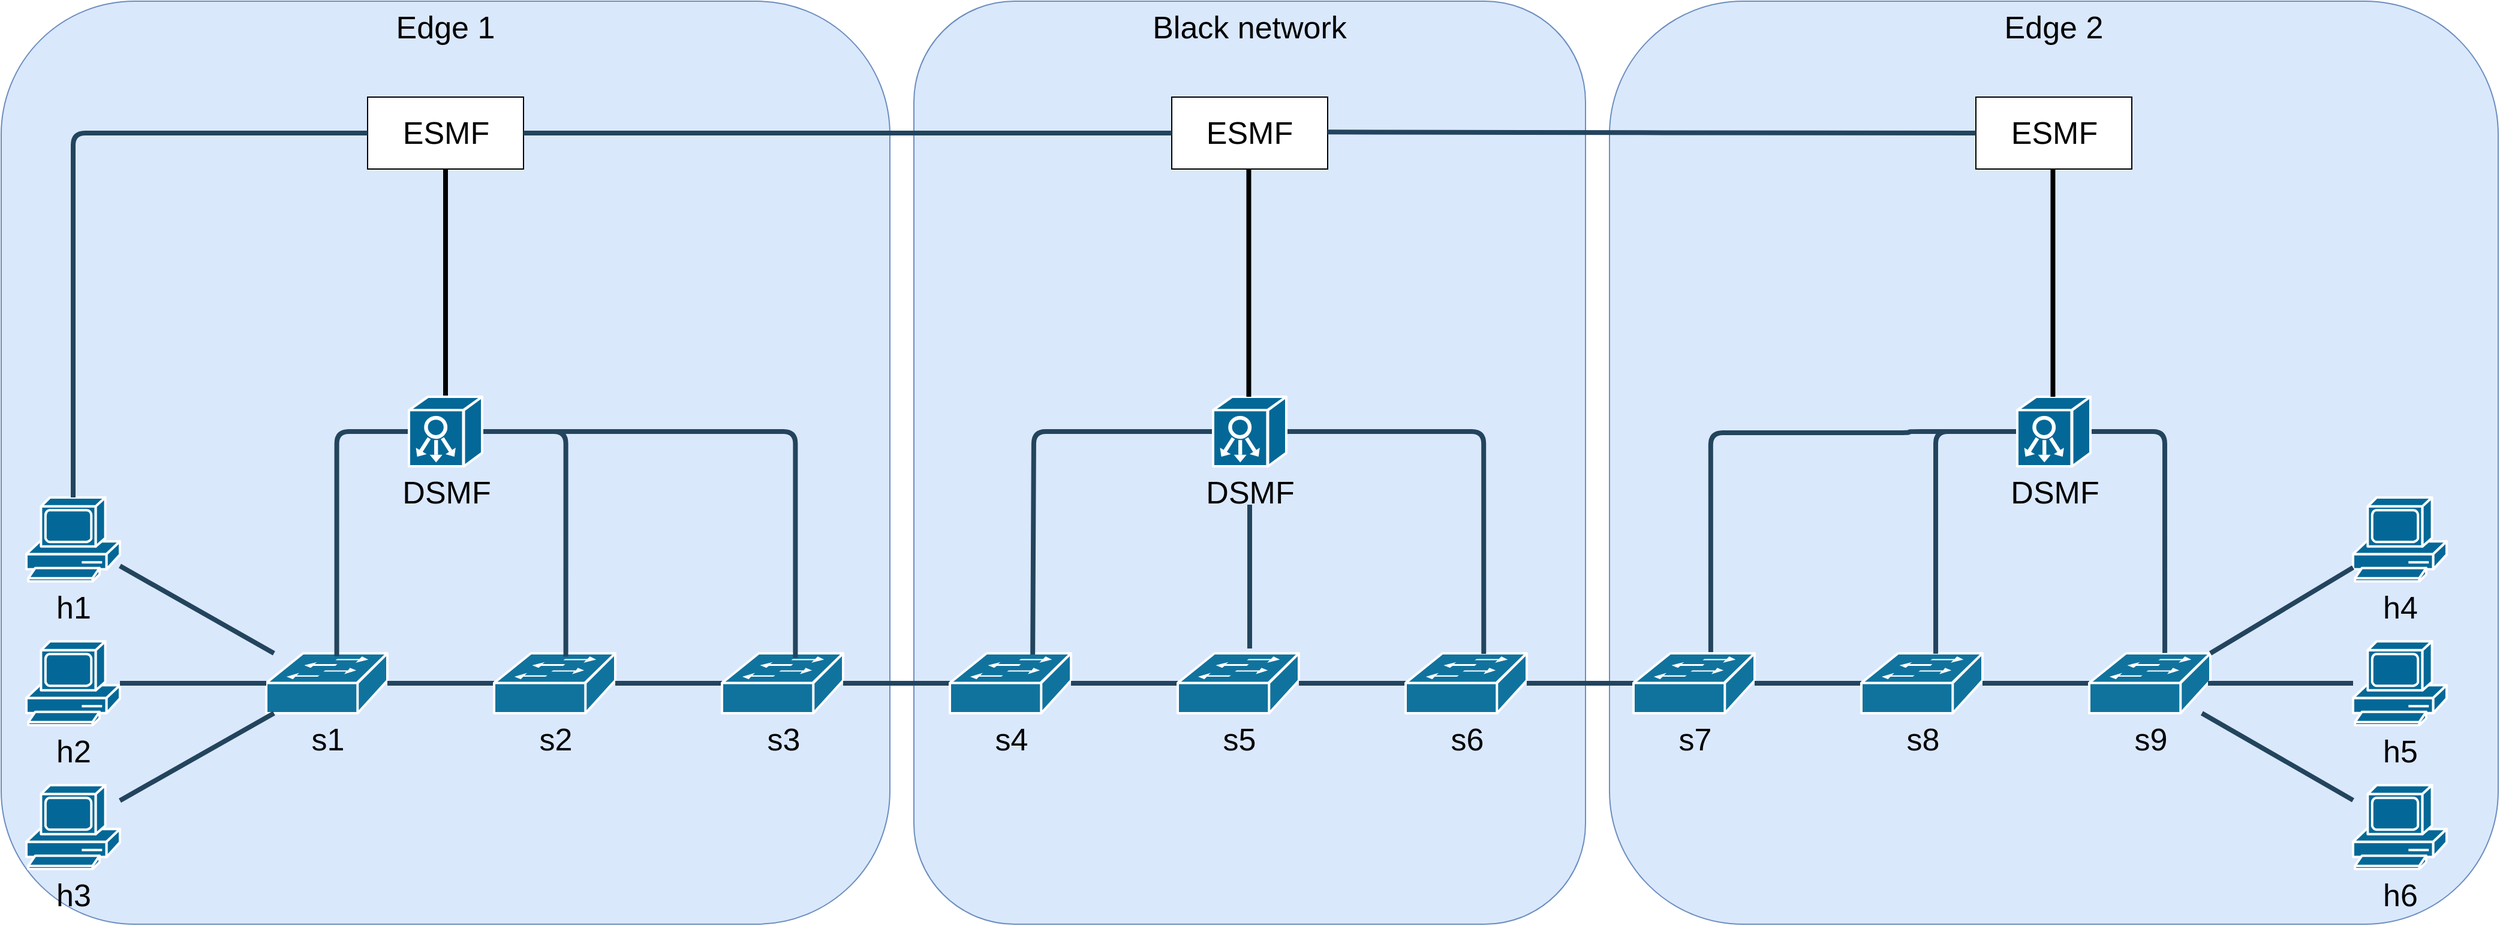 <mxfile version="21.2.9" type="github">
  <diagram id="6a731a19-8d31-9384-78a2-239565b7b9f0" name="Page-1">
    <mxGraphModel dx="3138" dy="1706" grid="1" gridSize="10" guides="1" tooltips="1" connect="1" arrows="1" fold="1" page="1" pageScale="1" pageWidth="827" pageHeight="1169" background="none" math="0" shadow="0">
      <root>
        <mxCell id="0" />
        <mxCell id="1" parent="0" />
        <mxCell id="eoMGSKBOUgeIE6Lk5qr4-2287" value="Edge 2" style="rounded=1;whiteSpace=wrap;html=1;fillColor=#dae8fc;strokeColor=#6c8ebf;fontSize=26;verticalAlign=top;" parent="1" vertex="1">
          <mxGeometry x="1541" y="180" width="741" height="770" as="geometry" />
        </mxCell>
        <mxCell id="eoMGSKBOUgeIE6Lk5qr4-2288" value="Black network" style="rounded=1;whiteSpace=wrap;html=1;fillColor=#dae8fc;strokeColor=#6c8ebf;fontSize=26;verticalAlign=top;" parent="1" vertex="1">
          <mxGeometry x="961" y="180" width="560" height="770" as="geometry" />
        </mxCell>
        <mxCell id="eoMGSKBOUgeIE6Lk5qr4-2286" value="&lt;font style=&quot;font-size: 26px;&quot;&gt;Edge 1&lt;br&gt;&lt;/font&gt;" style="rounded=1;whiteSpace=wrap;html=1;fillColor=#dae8fc;strokeColor=#6c8ebf;verticalAlign=top;" parent="1" vertex="1">
          <mxGeometry x="200" y="180" width="741" height="770" as="geometry" />
        </mxCell>
        <mxCell id="2114" value="&lt;font color=&quot;#000000&quot;&gt;s1&lt;/font&gt;" style="shape=mxgraph.cisco.switches.workgroup_switch;html=1;dashed=0;fillColor=#10739E;strokeColor=#ffffff;strokeWidth=2;verticalLabelPosition=bottom;verticalAlign=top;fontFamily=Helvetica;fontSize=26;fontColor=#FFB366" parent="1" vertex="1">
          <mxGeometry x="421" y="724" width="101" height="50" as="geometry" />
        </mxCell>
        <mxCell id="2172" style="edgeStyle=none;rounded=1;html=1;strokeColor=#23445D;endArrow=none;endFill=0;strokeWidth=4" parent="1" target="2114" edge="1">
          <mxGeometry relative="1" as="geometry">
            <mxPoint x="611" y="749" as="sourcePoint" />
          </mxGeometry>
        </mxCell>
        <mxCell id="eoMGSKBOUgeIE6Lk5qr4-2258" value="s2" style="shape=mxgraph.cisco.switches.workgroup_switch;html=1;dashed=0;fillColor=#10739E;strokeColor=#ffffff;strokeWidth=2;verticalLabelPosition=bottom;verticalAlign=top;fontFamily=Helvetica;fontSize=26;fontColor=#000000;" parent="1" vertex="1">
          <mxGeometry x="611" y="724" width="101" height="50" as="geometry" />
        </mxCell>
        <mxCell id="eoMGSKBOUgeIE6Lk5qr4-2259" style="edgeStyle=none;rounded=1;html=1;strokeColor=#23445D;endArrow=none;endFill=0;strokeWidth=4" parent="1" target="eoMGSKBOUgeIE6Lk5qr4-2258" edge="1">
          <mxGeometry relative="1" as="geometry">
            <mxPoint x="801" y="749" as="sourcePoint" />
          </mxGeometry>
        </mxCell>
        <mxCell id="eoMGSKBOUgeIE6Lk5qr4-2260" value="s3" style="shape=mxgraph.cisco.switches.workgroup_switch;html=1;dashed=0;fillColor=#10739E;strokeColor=#ffffff;strokeWidth=2;verticalLabelPosition=bottom;verticalAlign=top;fontFamily=Helvetica;fontSize=26;fontColor=#000000;" parent="1" vertex="1">
          <mxGeometry x="801" y="724" width="101" height="50" as="geometry" />
        </mxCell>
        <mxCell id="eoMGSKBOUgeIE6Lk5qr4-2261" style="edgeStyle=none;rounded=1;html=1;strokeColor=#23445D;endArrow=none;endFill=0;strokeWidth=4" parent="1" target="eoMGSKBOUgeIE6Lk5qr4-2260" edge="1">
          <mxGeometry relative="1" as="geometry">
            <mxPoint x="991" y="749" as="sourcePoint" />
          </mxGeometry>
        </mxCell>
        <mxCell id="eoMGSKBOUgeIE6Lk5qr4-2262" value="s4" style="shape=mxgraph.cisco.switches.workgroup_switch;html=1;dashed=0;fillColor=#10739E;strokeColor=#ffffff;strokeWidth=2;verticalLabelPosition=bottom;verticalAlign=top;fontFamily=Helvetica;fontSize=26;fontColor=#000000;" parent="1" vertex="1">
          <mxGeometry x="991" y="724" width="101" height="50" as="geometry" />
        </mxCell>
        <mxCell id="eoMGSKBOUgeIE6Lk5qr4-2263" style="edgeStyle=none;rounded=1;html=1;strokeColor=#23445D;endArrow=none;endFill=0;strokeWidth=4" parent="1" target="eoMGSKBOUgeIE6Lk5qr4-2262" edge="1">
          <mxGeometry relative="1" as="geometry">
            <mxPoint x="1181" y="749" as="sourcePoint" />
          </mxGeometry>
        </mxCell>
        <mxCell id="eoMGSKBOUgeIE6Lk5qr4-2264" value="s5" style="shape=mxgraph.cisco.switches.workgroup_switch;html=1;dashed=0;fillColor=#10739E;strokeColor=#ffffff;strokeWidth=2;verticalLabelPosition=bottom;verticalAlign=top;fontFamily=Helvetica;fontSize=26;fontColor=#000000;" parent="1" vertex="1">
          <mxGeometry x="1181" y="724" width="101" height="50" as="geometry" />
        </mxCell>
        <mxCell id="eoMGSKBOUgeIE6Lk5qr4-2265" style="edgeStyle=none;rounded=1;html=1;strokeColor=#23445D;endArrow=none;endFill=0;strokeWidth=4" parent="1" target="eoMGSKBOUgeIE6Lk5qr4-2264" edge="1">
          <mxGeometry relative="1" as="geometry">
            <mxPoint x="1371" y="749" as="sourcePoint" />
          </mxGeometry>
        </mxCell>
        <mxCell id="eoMGSKBOUgeIE6Lk5qr4-2266" value="s6" style="shape=mxgraph.cisco.switches.workgroup_switch;html=1;dashed=0;fillColor=#10739E;strokeColor=#ffffff;strokeWidth=2;verticalLabelPosition=bottom;verticalAlign=top;fontFamily=Helvetica;fontSize=26;fontColor=#000000;" parent="1" vertex="1">
          <mxGeometry x="1371" y="724" width="101" height="50" as="geometry" />
        </mxCell>
        <mxCell id="eoMGSKBOUgeIE6Lk5qr4-2267" style="edgeStyle=none;rounded=1;html=1;strokeColor=#23445D;endArrow=none;endFill=0;strokeWidth=4" parent="1" target="eoMGSKBOUgeIE6Lk5qr4-2266" edge="1">
          <mxGeometry relative="1" as="geometry">
            <mxPoint x="1561" y="749" as="sourcePoint" />
          </mxGeometry>
        </mxCell>
        <mxCell id="eoMGSKBOUgeIE6Lk5qr4-2268" value="s7" style="shape=mxgraph.cisco.switches.workgroup_switch;html=1;dashed=0;fillColor=#10739E;strokeColor=#ffffff;strokeWidth=2;verticalLabelPosition=bottom;verticalAlign=top;fontFamily=Helvetica;fontSize=26;fontColor=#000000;" parent="1" vertex="1">
          <mxGeometry x="1561" y="724" width="101" height="50" as="geometry" />
        </mxCell>
        <mxCell id="eoMGSKBOUgeIE6Lk5qr4-2269" style="edgeStyle=none;rounded=1;html=1;strokeColor=#23445D;endArrow=none;endFill=0;strokeWidth=4" parent="1" target="eoMGSKBOUgeIE6Lk5qr4-2268" edge="1">
          <mxGeometry relative="1" as="geometry">
            <mxPoint x="1751" y="749" as="sourcePoint" />
          </mxGeometry>
        </mxCell>
        <mxCell id="eoMGSKBOUgeIE6Lk5qr4-2270" value="s8" style="shape=mxgraph.cisco.switches.workgroup_switch;html=1;dashed=0;fillColor=#10739E;strokeColor=#ffffff;strokeWidth=2;verticalLabelPosition=bottom;verticalAlign=top;fontFamily=Helvetica;fontSize=26;fontColor=#000000;" parent="1" vertex="1">
          <mxGeometry x="1751" y="724" width="101" height="50" as="geometry" />
        </mxCell>
        <mxCell id="eoMGSKBOUgeIE6Lk5qr4-2271" style="edgeStyle=none;rounded=1;html=1;strokeColor=#23445D;endArrow=none;endFill=0;strokeWidth=4" parent="1" target="eoMGSKBOUgeIE6Lk5qr4-2270" edge="1">
          <mxGeometry relative="1" as="geometry">
            <mxPoint x="1941" y="749" as="sourcePoint" />
          </mxGeometry>
        </mxCell>
        <mxCell id="eoMGSKBOUgeIE6Lk5qr4-2272" value="s9" style="shape=mxgraph.cisco.switches.workgroup_switch;html=1;dashed=0;fillColor=#10739E;strokeColor=#ffffff;strokeWidth=2;verticalLabelPosition=bottom;verticalAlign=top;fontFamily=Helvetica;fontSize=26;fontColor=#000000;" parent="1" vertex="1">
          <mxGeometry x="1941" y="724" width="101" height="50" as="geometry" />
        </mxCell>
        <mxCell id="eoMGSKBOUgeIE6Lk5qr4-2274" value="h1" style="shape=mxgraph.cisco.computers_and_peripherals.pc;sketch=0;html=1;pointerEvents=1;dashed=0;fillColor=#036897;strokeColor=#ffffff;strokeWidth=2;verticalLabelPosition=bottom;verticalAlign=top;align=center;outlineConnect=0;fontColor=#000000;fontSize=26;" parent="1" vertex="1">
          <mxGeometry x="221" y="594" width="78" height="70" as="geometry" />
        </mxCell>
        <mxCell id="eoMGSKBOUgeIE6Lk5qr4-2275" value="h2" style="shape=mxgraph.cisco.computers_and_peripherals.pc;sketch=0;html=1;pointerEvents=1;dashed=0;fillColor=#036897;strokeColor=#ffffff;strokeWidth=2;verticalLabelPosition=bottom;verticalAlign=top;align=center;outlineConnect=0;fontColor=#000000;fontSize=26;" parent="1" vertex="1">
          <mxGeometry x="221" y="714" width="78" height="70" as="geometry" />
        </mxCell>
        <mxCell id="eoMGSKBOUgeIE6Lk5qr4-2276" value="h3" style="shape=mxgraph.cisco.computers_and_peripherals.pc;sketch=0;html=1;pointerEvents=1;dashed=0;fillColor=#036897;strokeColor=#ffffff;strokeWidth=2;verticalLabelPosition=bottom;verticalAlign=top;align=center;outlineConnect=0;fontColor=#000000;fontSize=26;" parent="1" vertex="1">
          <mxGeometry x="221" y="834" width="78" height="70" as="geometry" />
        </mxCell>
        <mxCell id="eoMGSKBOUgeIE6Lk5qr4-2277" style="edgeStyle=none;rounded=1;html=1;strokeColor=#23445D;endArrow=none;endFill=0;strokeWidth=4;exitX=0;exitY=0.5;exitDx=0;exitDy=0;exitPerimeter=0;" parent="1" source="2114" target="eoMGSKBOUgeIE6Lk5qr4-2275" edge="1">
          <mxGeometry relative="1" as="geometry">
            <mxPoint x="421" y="748.5" as="sourcePoint" />
            <mxPoint x="332" y="748.5" as="targetPoint" />
          </mxGeometry>
        </mxCell>
        <mxCell id="eoMGSKBOUgeIE6Lk5qr4-2278" style="edgeStyle=none;rounded=1;html=1;strokeColor=#23445D;endArrow=none;endFill=0;strokeWidth=4" parent="1" source="2114" target="eoMGSKBOUgeIE6Lk5qr4-2274" edge="1">
          <mxGeometry relative="1" as="geometry">
            <mxPoint x="390" y="628.5" as="sourcePoint" />
            <mxPoint x="311" y="644" as="targetPoint" />
          </mxGeometry>
        </mxCell>
        <mxCell id="eoMGSKBOUgeIE6Lk5qr4-2279" style="edgeStyle=none;rounded=1;html=1;strokeColor=#23445D;endArrow=none;endFill=0;strokeWidth=4" parent="1" source="2114" target="eoMGSKBOUgeIE6Lk5qr4-2276" edge="1">
          <mxGeometry relative="1" as="geometry">
            <mxPoint x="641" y="779" as="sourcePoint" />
            <mxPoint x="552" y="779" as="targetPoint" />
          </mxGeometry>
        </mxCell>
        <mxCell id="eoMGSKBOUgeIE6Lk5qr4-2280" value="h4" style="shape=mxgraph.cisco.computers_and_peripherals.pc;sketch=0;html=1;pointerEvents=1;dashed=0;fillColor=#036897;strokeColor=#ffffff;strokeWidth=2;verticalLabelPosition=bottom;verticalAlign=top;align=center;outlineConnect=0;fontColor=#000000;fontSize=26;" parent="1" vertex="1">
          <mxGeometry x="2161" y="594" width="78" height="70" as="geometry" />
        </mxCell>
        <mxCell id="eoMGSKBOUgeIE6Lk5qr4-2281" value="h5" style="shape=mxgraph.cisco.computers_and_peripherals.pc;sketch=0;html=1;pointerEvents=1;dashed=0;fillColor=#036897;strokeColor=#ffffff;strokeWidth=2;verticalLabelPosition=bottom;verticalAlign=top;align=center;outlineConnect=0;fontColor=#000000;fontSize=26;" parent="1" vertex="1">
          <mxGeometry x="2161" y="714" width="78" height="70" as="geometry" />
        </mxCell>
        <mxCell id="eoMGSKBOUgeIE6Lk5qr4-2282" value="h6" style="shape=mxgraph.cisco.computers_and_peripherals.pc;sketch=0;html=1;pointerEvents=1;dashed=0;fillColor=#036897;strokeColor=#ffffff;strokeWidth=2;verticalLabelPosition=bottom;verticalAlign=top;align=center;outlineConnect=0;fontColor=#000000;fontSize=26;" parent="1" vertex="1">
          <mxGeometry x="2161" y="834" width="78" height="70" as="geometry" />
        </mxCell>
        <mxCell id="eoMGSKBOUgeIE6Lk5qr4-2283" style="edgeStyle=none;rounded=1;html=1;strokeColor=#23445D;endArrow=none;endFill=0;strokeWidth=4;exitX=0.98;exitY=0.5;exitDx=0;exitDy=0;exitPerimeter=0;" parent="1" source="eoMGSKBOUgeIE6Lk5qr4-2272" target="eoMGSKBOUgeIE6Lk5qr4-2281" edge="1">
          <mxGeometry relative="1" as="geometry">
            <mxPoint x="2361" y="749" as="sourcePoint" />
            <mxPoint x="2272" y="748.5" as="targetPoint" />
          </mxGeometry>
        </mxCell>
        <mxCell id="eoMGSKBOUgeIE6Lk5qr4-2284" style="edgeStyle=none;rounded=1;html=1;strokeColor=#23445D;endArrow=none;endFill=0;strokeWidth=4;exitX=1;exitY=0;exitDx=0;exitDy=0;exitPerimeter=0;" parent="1" source="eoMGSKBOUgeIE6Lk5qr4-2272" target="eoMGSKBOUgeIE6Lk5qr4-2280" edge="1">
          <mxGeometry relative="1" as="geometry">
            <mxPoint x="2367" y="724" as="sourcePoint" />
            <mxPoint x="2251" y="644" as="targetPoint" />
          </mxGeometry>
        </mxCell>
        <mxCell id="eoMGSKBOUgeIE6Lk5qr4-2285" style="edgeStyle=none;rounded=1;html=1;strokeColor=#23445D;endArrow=none;endFill=0;strokeWidth=4;" parent="1" source="eoMGSKBOUgeIE6Lk5qr4-2272" target="eoMGSKBOUgeIE6Lk5qr4-2282" edge="1">
          <mxGeometry relative="1" as="geometry">
            <mxPoint x="2351" y="774" as="sourcePoint" />
            <mxPoint x="2492" y="779" as="targetPoint" />
          </mxGeometry>
        </mxCell>
        <mxCell id="eoMGSKBOUgeIE6Lk5qr4-2291" style="edgeStyle=orthogonalEdgeStyle;rounded=1;html=1;strokeColor=#23445D;endArrow=none;endFill=0;strokeWidth=4;exitX=0;exitY=0.5;exitDx=0;exitDy=0;exitPerimeter=0;entryX=0.582;entryY=0.05;entryDx=0;entryDy=0;entryPerimeter=0;" parent="1" source="VIIdwyrcARPIxDZz3K_W-2174" target="2114" edge="1">
          <mxGeometry relative="1" as="geometry">
            <mxPoint x="760" y="982" as="sourcePoint" />
            <mxPoint x="671" y="982" as="targetPoint" />
          </mxGeometry>
        </mxCell>
        <mxCell id="eoMGSKBOUgeIE6Lk5qr4-2292" style="edgeStyle=orthogonalEdgeStyle;rounded=1;html=1;strokeColor=#23445D;endArrow=none;endFill=0;strokeWidth=4;exitX=0.592;exitY=0.056;exitDx=0;exitDy=0;exitPerimeter=0;entryX=1;entryY=0.5;entryDx=0;entryDy=0;entryPerimeter=0;" parent="1" source="eoMGSKBOUgeIE6Lk5qr4-2258" target="VIIdwyrcARPIxDZz3K_W-2174" edge="1">
          <mxGeometry relative="1" as="geometry">
            <mxPoint x="821" y="769" as="sourcePoint" />
            <mxPoint x="732" y="769" as="targetPoint" />
            <Array as="points">
              <mxPoint x="671" y="539" />
            </Array>
          </mxGeometry>
        </mxCell>
        <mxCell id="eoMGSKBOUgeIE6Lk5qr4-2293" style="edgeStyle=orthogonalEdgeStyle;rounded=1;html=1;strokeColor=#23445D;endArrow=none;endFill=0;strokeWidth=4;entryX=0.606;entryY=0.075;entryDx=0;entryDy=0;entryPerimeter=0;exitX=1;exitY=0.5;exitDx=0;exitDy=0;exitPerimeter=0;" parent="1" source="VIIdwyrcARPIxDZz3K_W-2174" target="eoMGSKBOUgeIE6Lk5qr4-2260" edge="1">
          <mxGeometry relative="1" as="geometry">
            <mxPoint x="831" y="779" as="sourcePoint" />
            <mxPoint x="742" y="779" as="targetPoint" />
          </mxGeometry>
        </mxCell>
        <mxCell id="eoMGSKBOUgeIE6Lk5qr4-2294" style="edgeStyle=orthogonalEdgeStyle;rounded=1;html=1;strokeColor=#23445D;endArrow=none;endFill=0;strokeWidth=4;entryX=0;entryY=0.5;entryDx=0;entryDy=0;entryPerimeter=0;exitX=0.684;exitY=0.019;exitDx=0;exitDy=0;exitPerimeter=0;" parent="1" source="eoMGSKBOUgeIE6Lk5qr4-2262" target="VIIdwyrcARPIxDZz3K_W-2172" edge="1">
          <mxGeometry relative="1" as="geometry">
            <mxPoint x="1061" y="720" as="sourcePoint" />
            <mxPoint x="752" y="789" as="targetPoint" />
            <Array as="points">
              <mxPoint x="1060" y="720" />
              <mxPoint x="1061" y="720" />
              <mxPoint x="1061" y="539" />
            </Array>
          </mxGeometry>
        </mxCell>
        <mxCell id="eoMGSKBOUgeIE6Lk5qr4-2295" style="edgeStyle=orthogonalEdgeStyle;rounded=1;html=1;strokeColor=#23445D;endArrow=none;endFill=0;strokeWidth=4;exitX=1;exitY=0.5;exitDx=0;exitDy=0;exitPerimeter=0;entryX=0.645;entryY=0.009;entryDx=0;entryDy=0;entryPerimeter=0;" parent="1" source="VIIdwyrcARPIxDZz3K_W-2172" target="eoMGSKBOUgeIE6Lk5qr4-2266" edge="1">
          <mxGeometry relative="1" as="geometry">
            <mxPoint x="1262" y="1021" as="sourcePoint" />
            <mxPoint x="762" y="799" as="targetPoint" />
          </mxGeometry>
        </mxCell>
        <mxCell id="eoMGSKBOUgeIE6Lk5qr4-2296" style="edgeStyle=orthogonalEdgeStyle;rounded=1;html=1;strokeColor=#23445D;endArrow=none;endFill=0;strokeWidth=4;entryX=0.594;entryY=-0.08;entryDx=0;entryDy=0;entryPerimeter=0;" parent="1" target="eoMGSKBOUgeIE6Lk5qr4-2264" edge="1">
          <mxGeometry relative="1" as="geometry">
            <mxPoint x="1241" y="600" as="sourcePoint" />
            <mxPoint x="1272" y="720" as="targetPoint" />
            <Array as="points">
              <mxPoint x="1241" y="650" />
              <mxPoint x="1241" y="650" />
            </Array>
          </mxGeometry>
        </mxCell>
        <mxCell id="eoMGSKBOUgeIE6Lk5qr4-2297" style="edgeStyle=orthogonalEdgeStyle;rounded=1;html=1;strokeColor=#23445D;endArrow=none;endFill=0;strokeWidth=4;exitX=0.638;exitY=-0.02;exitDx=0;exitDy=0;exitPerimeter=0;entryX=0;entryY=0.5;entryDx=0;entryDy=0;entryPerimeter=0;" parent="1" source="eoMGSKBOUgeIE6Lk5qr4-2268" target="VIIdwyrcARPIxDZz3K_W-2173" edge="1">
          <mxGeometry relative="1" as="geometry">
            <mxPoint x="871" y="819" as="sourcePoint" />
            <mxPoint x="1262" y="1021" as="targetPoint" />
            <Array as="points">
              <mxPoint x="1625" y="540" />
              <mxPoint x="1791" y="540" />
            </Array>
          </mxGeometry>
        </mxCell>
        <mxCell id="eoMGSKBOUgeIE6Lk5qr4-2298" style="edgeStyle=orthogonalEdgeStyle;rounded=1;html=1;strokeColor=#23445D;endArrow=none;endFill=0;strokeWidth=4;exitX=0.614;exitY=0.007;exitDx=0;exitDy=0;exitPerimeter=0;" parent="1" source="eoMGSKBOUgeIE6Lk5qr4-2270" target="VIIdwyrcARPIxDZz3K_W-2173" edge="1">
          <mxGeometry relative="1" as="geometry">
            <mxPoint x="1700" y="1022" as="sourcePoint" />
            <mxPoint x="1262" y="1021" as="targetPoint" />
            <Array as="points">
              <mxPoint x="1813" y="539" />
            </Array>
          </mxGeometry>
        </mxCell>
        <mxCell id="eoMGSKBOUgeIE6Lk5qr4-2299" style="edgeStyle=orthogonalEdgeStyle;rounded=1;html=1;strokeColor=#23445D;endArrow=none;endFill=0;strokeWidth=4;exitX=0.624;exitY=-0.006;exitDx=0;exitDy=0;exitPerimeter=0;" parent="1" source="eoMGSKBOUgeIE6Lk5qr4-2272" target="VIIdwyrcARPIxDZz3K_W-2173" edge="1">
          <mxGeometry relative="1" as="geometry">
            <mxPoint x="891" y="839" as="sourcePoint" />
            <mxPoint x="802" y="839" as="targetPoint" />
            <Array as="points">
              <mxPoint x="2004" y="539" />
            </Array>
          </mxGeometry>
        </mxCell>
        <mxCell id="eoMGSKBOUgeIE6Lk5qr4-2326" value="&lt;font style=&quot;font-size: 26px;&quot;&gt;ESMF&lt;/font&gt;" style="rounded=0;whiteSpace=wrap;html=1;" parent="1" vertex="1">
          <mxGeometry x="505.5" y="260" width="130" height="60" as="geometry" />
        </mxCell>
        <mxCell id="eoMGSKBOUgeIE6Lk5qr4-2328" style="edgeStyle=orthogonalEdgeStyle;rounded=1;html=1;strokeColor=#23445D;endArrow=none;endFill=0;strokeWidth=4;" parent="1" source="eoMGSKBOUgeIE6Lk5qr4-2326" target="eoMGSKBOUgeIE6Lk5qr4-2274" edge="1">
          <mxGeometry relative="1" as="geometry">
            <mxPoint x="399" y="655.5" as="sourcePoint" />
            <mxPoint x="271" y="582.5" as="targetPoint" />
          </mxGeometry>
        </mxCell>
        <mxCell id="VIIdwyrcARPIxDZz3K_W-2173" value="DSMF" style="shape=mxgraph.cisco.controllers_and_modules.system_controller;sketch=0;html=1;pointerEvents=1;dashed=0;fillColor=#036897;strokeColor=#ffffff;strokeWidth=2;verticalLabelPosition=bottom;verticalAlign=top;align=center;outlineConnect=0;fontSize=26;" vertex="1" parent="1">
          <mxGeometry x="1881" y="510" width="61" height="58" as="geometry" />
        </mxCell>
        <mxCell id="VIIdwyrcARPIxDZz3K_W-2181" style="edgeStyle=orthogonalEdgeStyle;rounded=0;orthogonalLoop=1;jettySize=auto;html=1;exitX=0.5;exitY=0;exitDx=0;exitDy=0;exitPerimeter=0;entryX=0.5;entryY=1;entryDx=0;entryDy=0;endArrow=none;endFill=0;strokeWidth=4;" edge="1" parent="1" source="VIIdwyrcARPIxDZz3K_W-2174" target="eoMGSKBOUgeIE6Lk5qr4-2326">
          <mxGeometry relative="1" as="geometry" />
        </mxCell>
        <mxCell id="VIIdwyrcARPIxDZz3K_W-2174" value="DSMF" style="shape=mxgraph.cisco.controllers_and_modules.system_controller;sketch=0;html=1;pointerEvents=1;dashed=0;fillColor=#036897;strokeColor=#ffffff;strokeWidth=2;verticalLabelPosition=bottom;verticalAlign=top;align=center;outlineConnect=0;fontSize=26;" vertex="1" parent="1">
          <mxGeometry x="540" y="510" width="61" height="58" as="geometry" />
        </mxCell>
        <mxCell id="VIIdwyrcARPIxDZz3K_W-2176" value="&lt;font style=&quot;font-size: 26px;&quot;&gt;ESMF&lt;/font&gt;" style="rounded=0;whiteSpace=wrap;html=1;" vertex="1" parent="1">
          <mxGeometry x="1846.5" y="260" width="130" height="60" as="geometry" />
        </mxCell>
        <mxCell id="VIIdwyrcARPIxDZz3K_W-2177" value="&lt;font style=&quot;font-size: 26px;&quot;&gt;ESMF&lt;/font&gt;" style="rounded=0;whiteSpace=wrap;html=1;" vertex="1" parent="1">
          <mxGeometry x="1176" y="260" width="130" height="60" as="geometry" />
        </mxCell>
        <mxCell id="VIIdwyrcARPIxDZz3K_W-2178" style="edgeStyle=orthogonalEdgeStyle;rounded=1;html=1;strokeColor=#23445D;endArrow=none;endFill=0;strokeWidth=4;exitX=1;exitY=0.5;exitDx=0;exitDy=0;entryX=0;entryY=0.5;entryDx=0;entryDy=0;" edge="1" parent="1" source="eoMGSKBOUgeIE6Lk5qr4-2326" target="VIIdwyrcARPIxDZz3K_W-2177">
          <mxGeometry relative="1" as="geometry">
            <mxPoint x="500" y="300" as="sourcePoint" />
            <mxPoint x="270" y="604" as="targetPoint" />
          </mxGeometry>
        </mxCell>
        <mxCell id="VIIdwyrcARPIxDZz3K_W-2179" style="edgeStyle=orthogonalEdgeStyle;rounded=1;html=1;strokeColor=#23445D;endArrow=none;endFill=0;strokeWidth=4;exitX=1;exitY=0.5;exitDx=0;exitDy=0;" edge="1" parent="1" target="VIIdwyrcARPIxDZz3K_W-2176">
          <mxGeometry relative="1" as="geometry">
            <mxPoint x="1306" y="289.17" as="sourcePoint" />
            <mxPoint x="1781" y="290" as="targetPoint" />
          </mxGeometry>
        </mxCell>
        <mxCell id="VIIdwyrcARPIxDZz3K_W-2172" value="DSMF" style="shape=mxgraph.cisco.controllers_and_modules.system_controller;sketch=0;html=1;pointerEvents=1;dashed=0;fillColor=#036897;strokeColor=#ffffff;strokeWidth=2;verticalLabelPosition=bottom;verticalAlign=top;align=center;outlineConnect=0;fontSize=26;" vertex="1" parent="1">
          <mxGeometry x="1210.5" y="510" width="61" height="58" as="geometry" />
        </mxCell>
        <mxCell id="VIIdwyrcARPIxDZz3K_W-2182" style="edgeStyle=orthogonalEdgeStyle;rounded=0;orthogonalLoop=1;jettySize=auto;html=1;exitX=0.5;exitY=0;exitDx=0;exitDy=0;exitPerimeter=0;entryX=0.5;entryY=1;entryDx=0;entryDy=0;endArrow=none;endFill=0;strokeWidth=4;" edge="1" parent="1">
          <mxGeometry relative="1" as="geometry">
            <mxPoint x="1240.23" y="510" as="sourcePoint" />
            <mxPoint x="1240.23" y="320" as="targetPoint" />
          </mxGeometry>
        </mxCell>
        <mxCell id="VIIdwyrcARPIxDZz3K_W-2183" style="edgeStyle=orthogonalEdgeStyle;rounded=0;orthogonalLoop=1;jettySize=auto;html=1;exitX=0.5;exitY=0;exitDx=0;exitDy=0;exitPerimeter=0;entryX=0.5;entryY=1;entryDx=0;entryDy=0;endArrow=none;endFill=0;strokeWidth=4;" edge="1" parent="1">
          <mxGeometry relative="1" as="geometry">
            <mxPoint x="1910.73" y="510" as="sourcePoint" />
            <mxPoint x="1910.73" y="320" as="targetPoint" />
          </mxGeometry>
        </mxCell>
      </root>
    </mxGraphModel>
  </diagram>
</mxfile>

